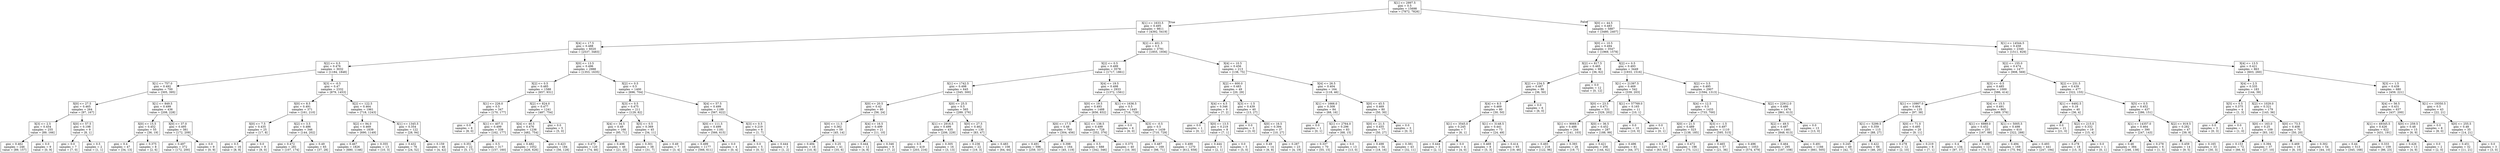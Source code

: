digraph Tree {
node [shape=box] ;
0 [label="X[1] <= 2997.5\ngini = 0.5\nsamples = 15698\nvalue = [7872, 7826]"] ;
1 [label="X[1] <= 1633.5\ngini = 0.495\nsamples = 9811\nvalue = [4392, 5419]"] ;
0 -> 1 [labeldistance=2.5, labelangle=45, headlabel="True"] ;
2 [label="X[4] <= 17.5\ngini = 0.488\nsamples = 6020\nvalue = [2537, 3483]"] ;
1 -> 2 ;
3 [label="X[2] <= 0.5\ngini = 0.476\nsamples = 3032\nvalue = [1184, 1848]"] ;
2 -> 3 ;
4 [label="X[1] <= 757.0\ngini = 0.492\nsamples = 700\nvalue = [305, 395]"] ;
3 -> 4 ;
5 [label="X[0] <= 27.5\ngini = 0.465\nsamples = 264\nvalue = [97, 167]"] ;
4 -> 5 ;
6 [label="X[3] <= 2.5\ngini = 0.454\nsamples = 255\nvalue = [89, 166]"] ;
5 -> 6 ;
7 [label="gini = 0.462\nsamples = 246\nvalue = [89, 157]"] ;
6 -> 7 ;
8 [label="gini = 0.0\nsamples = 9\nvalue = [0, 9]"] ;
6 -> 8 ;
9 [label="X[0] <= 57.5\ngini = 0.198\nsamples = 9\nvalue = [8, 1]"] ;
5 -> 9 ;
10 [label="gini = 0.0\nsamples = 7\nvalue = [7, 0]"] ;
9 -> 10 ;
11 [label="gini = 0.5\nsamples = 2\nvalue = [1, 1]"] ;
9 -> 11 ;
12 [label="X[1] <= 849.5\ngini = 0.499\nsamples = 436\nvalue = [208, 228]"] ;
4 -> 12 ;
13 [label="X[0] <= 15.5\ngini = 0.452\nsamples = 55\nvalue = [36, 19]"] ;
12 -> 13 ;
14 [label="gini = 0.4\nsamples = 47\nvalue = [34, 13]"] ;
13 -> 14 ;
15 [label="gini = 0.375\nsamples = 8\nvalue = [2, 6]"] ;
13 -> 15 ;
16 [label="X[0] <= 37.0\ngini = 0.495\nsamples = 381\nvalue = [172, 209]"] ;
12 -> 16 ;
17 [label="gini = 0.497\nsamples = 372\nvalue = [172, 200]"] ;
16 -> 17 ;
18 [label="gini = 0.0\nsamples = 9\nvalue = [0, 9]"] ;
16 -> 18 ;
19 [label="X[3] <= -0.5\ngini = 0.47\nsamples = 2332\nvalue = [879, 1453]"] ;
3 -> 19 ;
20 [label="X[0] <= 8.5\ngini = 0.491\nsamples = 371\nvalue = [161, 210]"] ;
19 -> 20 ;
21 [label="X[0] <= 7.5\ngini = 0.435\nsamples = 25\nvalue = [17, 8]"] ;
20 -> 21 ;
22 [label="gini = 0.5\nsamples = 16\nvalue = [8, 8]"] ;
21 -> 22 ;
23 [label="gini = 0.0\nsamples = 9\nvalue = [9, 0]"] ;
21 -> 23 ;
24 [label="X[2] <= 3.5\ngini = 0.486\nsamples = 346\nvalue = [144, 202]"] ;
20 -> 24 ;
25 [label="gini = 0.472\nsamples = 281\nvalue = [107, 174]"] ;
24 -> 25 ;
26 [label="gini = 0.49\nsamples = 65\nvalue = [37, 28]"] ;
24 -> 26 ;
27 [label="X[2] <= 122.5\ngini = 0.464\nsamples = 1961\nvalue = [718, 1243]"] ;
19 -> 27 ;
28 [label="X[2] <= 94.0\ngini = 0.469\nsamples = 1839\nvalue = [690, 1149]"] ;
27 -> 28 ;
29 [label="gini = 0.467\nsamples = 1826\nvalue = [680, 1146]"] ;
28 -> 29 ;
30 [label="gini = 0.355\nsamples = 13\nvalue = [10, 3]"] ;
28 -> 30 ;
31 [label="X[1] <= 1345.5\ngini = 0.354\nsamples = 122\nvalue = [28, 94]"] ;
27 -> 31 ;
32 [label="gini = 0.432\nsamples = 76\nvalue = [24, 52]"] ;
31 -> 32 ;
33 [label="gini = 0.159\nsamples = 46\nvalue = [4, 42]"] ;
31 -> 33 ;
34 [label="X[0] <= 13.5\ngini = 0.496\nsamples = 2988\nvalue = [1353, 1635]"] ;
2 -> 34 ;
35 [label="X[2] <= 0.5\ngini = 0.485\nsamples = 1588\nvalue = [657, 931]"] ;
34 -> 35 ;
36 [label="X[1] <= 226.0\ngini = 0.5\nsamples = 347\nvalue = [170, 177]"] ;
35 -> 36 ;
37 [label="gini = 0.0\nsamples = 8\nvalue = [8, 0]"] ;
36 -> 37 ;
38 [label="X[1] <= 407.5\ngini = 0.499\nsamples = 339\nvalue = [162, 177]"] ;
36 -> 38 ;
39 [label="gini = 0.351\nsamples = 22\nvalue = [5, 17]"] ;
38 -> 39 ;
40 [label="gini = 0.5\nsamples = 317\nvalue = [157, 160]"] ;
38 -> 40 ;
41 [label="X[2] <= 824.0\ngini = 0.477\nsamples = 1241\nvalue = [487, 754]"] ;
35 -> 41 ;
42 [label="X[4] <= 40.5\ngini = 0.476\nsamples = 1236\nvalue = [482, 754]"] ;
41 -> 42 ;
43 [label="gini = 0.482\nsamples = 1052\nvalue = [426, 626]"] ;
42 -> 43 ;
44 [label="gini = 0.423\nsamples = 184\nvalue = [56, 128]"] ;
42 -> 44 ;
45 [label="gini = 0.0\nsamples = 5\nvalue = [5, 0]"] ;
41 -> 45 ;
46 [label="X[2] <= 0.5\ngini = 0.5\nsamples = 1400\nvalue = [696, 704]"] ;
34 -> 46 ;
47 [label="X[3] <= 0.5\ngini = 0.475\nsamples = 211\nvalue = [129, 82]"] ;
46 -> 47 ;
48 [label="X[4] <= 34.5\ngini = 0.49\nsamples = 166\nvalue = [95, 71]"] ;
47 -> 48 ;
49 [label="gini = 0.473\nsamples = 120\nvalue = [74, 46]"] ;
48 -> 49 ;
50 [label="gini = 0.496\nsamples = 46\nvalue = [21, 25]"] ;
48 -> 50 ;
51 [label="X[5] <= 0.5\ngini = 0.369\nsamples = 45\nvalue = [34, 11]"] ;
47 -> 51 ;
52 [label="gini = 0.301\nsamples = 38\nvalue = [31, 7]"] ;
51 -> 52 ;
53 [label="gini = 0.49\nsamples = 7\nvalue = [3, 4]"] ;
51 -> 53 ;
54 [label="X[4] <= 57.5\ngini = 0.499\nsamples = 1189\nvalue = [567, 622]"] ;
46 -> 54 ;
55 [label="X[0] <= 111.5\ngini = 0.499\nsamples = 1181\nvalue = [566, 615]"] ;
54 -> 55 ;
56 [label="gini = 0.499\nsamples = 1177\nvalue = [566, 611]"] ;
55 -> 56 ;
57 [label="gini = 0.0\nsamples = 4\nvalue = [0, 4]"] ;
55 -> 57 ;
58 [label="X[3] <= 0.5\ngini = 0.219\nsamples = 8\nvalue = [1, 7]"] ;
54 -> 58 ;
59 [label="gini = 0.0\nsamples = 5\nvalue = [0, 5]"] ;
58 -> 59 ;
60 [label="gini = 0.444\nsamples = 3\nvalue = [1, 2]"] ;
58 -> 60 ;
61 [label="X[2] <= 401.5\ngini = 0.5\nsamples = 3791\nvalue = [1855, 1936]"] ;
1 -> 61 ;
62 [label="X[2] <= 0.5\ngini = 0.499\nsamples = 3578\nvalue = [1717, 1861]"] ;
61 -> 62 ;
63 [label="X[1] <= 1742.5\ngini = 0.498\nsamples = 645\nvalue = [345, 300]"] ;
62 -> 63 ;
64 [label="X[0] <= 20.5\ngini = 0.42\nsamples = 80\nvalue = [56, 24]"] ;
63 -> 64 ;
65 [label="X[0] <= 11.5\ngini = 0.362\nsamples = 59\nvalue = [45, 14]"] ;
64 -> 65 ;
66 [label="gini = 0.494\nsamples = 18\nvalue = [10, 8]"] ;
65 -> 66 ;
67 [label="gini = 0.25\nsamples = 41\nvalue = [35, 6]"] ;
65 -> 67 ;
68 [label="X[4] <= 16.5\ngini = 0.499\nsamples = 21\nvalue = [11, 10]"] ;
64 -> 68 ;
69 [label="gini = 0.444\nsamples = 12\nvalue = [4, 8]"] ;
68 -> 69 ;
70 [label="gini = 0.346\nsamples = 9\nvalue = [7, 2]"] ;
68 -> 70 ;
71 [label="X[0] <= 25.5\ngini = 0.5\nsamples = 565\nvalue = [289, 276]"] ;
63 -> 71 ;
72 [label="X[1] <= 2916.5\ngini = 0.499\nsamples = 435\nvalue = [206, 229]"] ;
71 -> 72 ;
73 [label="gini = 0.5\nsamples = 419\nvalue = [203, 216]"] ;
72 -> 73 ;
74 [label="gini = 0.305\nsamples = 16\nvalue = [3, 13]"] ;
72 -> 74 ;
75 [label="X[0] <= 27.5\ngini = 0.462\nsamples = 130\nvalue = [83, 47]"] ;
71 -> 75 ;
76 [label="gini = 0.236\nsamples = 22\nvalue = [19, 3]"] ;
75 -> 76 ;
77 [label="gini = 0.483\nsamples = 108\nvalue = [64, 44]"] ;
75 -> 77 ;
78 [label="X[4] <= 19.5\ngini = 0.498\nsamples = 2933\nvalue = [1372, 1561]"] ;
62 -> 78 ;
79 [label="X[0] <= 19.5\ngini = 0.493\nsamples = 1488\nvalue = [656, 832]"] ;
78 -> 79 ;
80 [label="X[0] <= 17.5\ngini = 0.48\nsamples = 760\nvalue = [304, 456]"] ;
79 -> 80 ;
81 [label="gini = 0.491\nsamples = 596\nvalue = [259, 337]"] ;
80 -> 81 ;
82 [label="gini = 0.398\nsamples = 164\nvalue = [45, 119]"] ;
80 -> 82 ;
83 [label="X[2] <= 138.5\ngini = 0.499\nsamples = 728\nvalue = [352, 376]"] ;
79 -> 83 ;
84 [label="gini = 0.5\nsamples = 688\nvalue = [342, 346]"] ;
83 -> 84 ;
85 [label="gini = 0.375\nsamples = 40\nvalue = [10, 30]"] ;
83 -> 85 ;
86 [label="X[1] <= 1636.5\ngini = 0.5\nsamples = 1445\nvalue = [716, 729]"] ;
78 -> 86 ;
87 [label="gini = 0.0\nsamples = 6\nvalue = [6, 0]"] ;
86 -> 87 ;
88 [label="X[3] <= -0.5\ngini = 0.5\nsamples = 1439\nvalue = [710, 729]"] ;
86 -> 88 ;
89 [label="gini = 0.487\nsamples = 169\nvalue = [98, 71]"] ;
88 -> 89 ;
90 [label="gini = 0.499\nsamples = 1270\nvalue = [612, 658]"] ;
88 -> 90 ;
91 [label="X[4] <= 10.5\ngini = 0.456\nsamples = 213\nvalue = [138, 75]"] ;
61 -> 91 ;
92 [label="X[2] <= 600.0\ngini = 0.483\nsamples = 49\nvalue = [20, 29]"] ;
91 -> 92 ;
93 [label="X[4] <= 4.5\ngini = 0.346\nsamples = 9\nvalue = [7, 2]"] ;
92 -> 93 ;
94 [label="gini = 0.0\nsamples = 1\nvalue = [0, 1]"] ;
93 -> 94 ;
95 [label="X[0] <= 13.5\ngini = 0.219\nsamples = 8\nvalue = [7, 1]"] ;
93 -> 95 ;
96 [label="gini = 0.444\nsamples = 3\nvalue = [2, 1]"] ;
95 -> 96 ;
97 [label="gini = 0.0\nsamples = 5\nvalue = [5, 0]"] ;
95 -> 97 ;
98 [label="X[3] <= -1.5\ngini = 0.439\nsamples = 40\nvalue = [13, 27]"] ;
92 -> 98 ;
99 [label="gini = 0.0\nsamples = 3\nvalue = [3, 0]"] ;
98 -> 99 ;
100 [label="X[0] <= 16.5\ngini = 0.394\nsamples = 37\nvalue = [10, 27]"] ;
98 -> 100 ;
101 [label="gini = 0.49\nsamples = 14\nvalue = [6, 8]"] ;
100 -> 101 ;
102 [label="gini = 0.287\nsamples = 23\nvalue = [4, 19]"] ;
100 -> 102 ;
103 [label="X[4] <= 26.5\ngini = 0.404\nsamples = 164\nvalue = [118, 46]"] ;
91 -> 103 ;
104 [label="X[1] <= 1666.0\ngini = 0.308\nsamples = 84\nvalue = [68, 16]"] ;
103 -> 104 ;
105 [label="gini = 0.0\nsamples = 1\nvalue = [0, 1]"] ;
104 -> 105 ;
106 [label="X[1] <= 2764.0\ngini = 0.296\nsamples = 83\nvalue = [68, 15]"] ;
104 -> 106 ;
107 [label="gini = 0.337\nsamples = 70\nvalue = [55, 15]"] ;
106 -> 107 ;
108 [label="gini = 0.0\nsamples = 13\nvalue = [13, 0]"] ;
106 -> 108 ;
109 [label="X[0] <= 45.5\ngini = 0.469\nsamples = 80\nvalue = [50, 30]"] ;
103 -> 109 ;
110 [label="X[0] <= 21.5\ngini = 0.455\nsamples = 77\nvalue = [50, 27]"] ;
109 -> 110 ;
111 [label="gini = 0.498\nsamples = 34\nvalue = [18, 16]"] ;
110 -> 111 ;
112 [label="gini = 0.381\nsamples = 43\nvalue = [32, 11]"] ;
110 -> 112 ;
113 [label="gini = 0.0\nsamples = 3\nvalue = [0, 3]"] ;
109 -> 113 ;
114 [label="X[0] <= 44.5\ngini = 0.483\nsamples = 5887\nvalue = [3480, 2407]"] ;
0 -> 114 [labeldistance=2.5, labelangle=-45, headlabel="False"] ;
115 [label="X[0] <= 10.5\ngini = 0.494\nsamples = 3547\nvalue = [1969, 1578]"] ;
114 -> 115 ;
116 [label="X[2] <= 817.5\ngini = 0.465\nsamples = 98\nvalue = [36, 62]"] ;
115 -> 116 ;
117 [label="X[2] <= 234.5\ngini = 0.487\nsamples = 86\nvalue = [36, 50]"] ;
116 -> 117 ;
118 [label="X[4] <= 8.5\ngini = 0.469\nsamples = 80\nvalue = [30, 50]"] ;
117 -> 118 ;
119 [label="X[1] <= 3545.0\ngini = 0.245\nsamples = 7\nvalue = [6, 1]"] ;
118 -> 119 ;
120 [label="gini = 0.444\nsamples = 3\nvalue = [2, 1]"] ;
119 -> 120 ;
121 [label="gini = 0.0\nsamples = 4\nvalue = [4, 0]"] ;
119 -> 121 ;
122 [label="X[1] <= 3148.5\ngini = 0.441\nsamples = 73\nvalue = [24, 49]"] ;
118 -> 122 ;
123 [label="gini = 0.469\nsamples = 8\nvalue = [5, 3]"] ;
122 -> 123 ;
124 [label="gini = 0.414\nsamples = 65\nvalue = [19, 46]"] ;
122 -> 124 ;
125 [label="gini = 0.0\nsamples = 6\nvalue = [6, 0]"] ;
117 -> 125 ;
126 [label="gini = 0.0\nsamples = 12\nvalue = [0, 12]"] ;
116 -> 126 ;
127 [label="X[2] <= 0.5\ngini = 0.493\nsamples = 3449\nvalue = [1933, 1516]"] ;
115 -> 127 ;
128 [label="X[1] <= 21397.5\ngini = 0.469\nsamples = 542\nvalue = [339, 203]"] ;
127 -> 128 ;
129 [label="X[0] <= 23.5\ngini = 0.471\nsamples = 531\nvalue = [329, 202]"] ;
128 -> 129 ;
130 [label="X[1] <= 9069.5\ngini = 0.488\nsamples = 244\nvalue = [141, 103]"] ;
129 -> 130 ;
131 [label="gini = 0.493\nsamples = 218\nvalue = [122, 96]"] ;
130 -> 131 ;
132 [label="gini = 0.393\nsamples = 26\nvalue = [19, 7]"] ;
130 -> 132 ;
133 [label="X[0] <= 36.5\ngini = 0.452\nsamples = 287\nvalue = [188, 99]"] ;
129 -> 133 ;
134 [label="gini = 0.421\nsamples = 206\nvalue = [144, 62]"] ;
133 -> 134 ;
135 [label="gini = 0.496\nsamples = 81\nvalue = [44, 37]"] ;
133 -> 135 ;
136 [label="X[1] <= 57769.0\ngini = 0.165\nsamples = 11\nvalue = [10, 1]"] ;
128 -> 136 ;
137 [label="gini = 0.0\nsamples = 10\nvalue = [10, 0]"] ;
136 -> 137 ;
138 [label="gini = 0.0\nsamples = 1\nvalue = [0, 1]"] ;
136 -> 138 ;
139 [label="X[2] <= 3.5\ngini = 0.495\nsamples = 2907\nvalue = [1594, 1313]"] ;
127 -> 139 ;
140 [label="X[4] <= 12.5\ngini = 0.5\nsamples = 1433\nvalue = [733, 700]"] ;
139 -> 140 ;
141 [label="X[0] <= 21.5\ngini = 0.489\nsamples = 323\nvalue = [138, 185]"] ;
140 -> 141 ;
142 [label="gini = 0.5\nsamples = 127\nvalue = [63, 64]"] ;
141 -> 142 ;
143 [label="gini = 0.472\nsamples = 196\nvalue = [75, 121]"] ;
141 -> 143 ;
144 [label="X[3] <= -1.5\ngini = 0.497\nsamples = 1110\nvalue = [595, 515]"] ;
140 -> 144 ;
145 [label="gini = 0.465\nsamples = 57\nvalue = [21, 36]"] ;
144 -> 145 ;
146 [label="gini = 0.496\nsamples = 1053\nvalue = [574, 479]"] ;
144 -> 146 ;
147 [label="X[2] <= 22912.0\ngini = 0.486\nsamples = 1474\nvalue = [861, 613]"] ;
139 -> 147 ;
148 [label="X[2] <= 49.5\ngini = 0.487\nsamples = 1461\nvalue = [848, 613]"] ;
147 -> 148 ;
149 [label="gini = 0.464\nsamples = 295\nvalue = [187, 108]"] ;
148 -> 149 ;
150 [label="gini = 0.491\nsamples = 1166\nvalue = [661, 505]"] ;
148 -> 150 ;
151 [label="gini = 0.0\nsamples = 13\nvalue = [13, 0]"] ;
147 -> 151 ;
152 [label="X[1] <= 14544.5\ngini = 0.458\nsamples = 2340\nvalue = [1511, 829]"] ;
114 -> 152 ;
153 [label="X[2] <= 155.0\ngini = 0.474\nsamples = 1477\nvalue = [908, 569]"] ;
152 -> 153 ;
154 [label="X[3] <= -0.5\ngini = 0.485\nsamples = 1000\nvalue = [586, 414]"] ;
153 -> 154 ;
155 [label="X[1] <= 10907.0\ngini = 0.404\nsamples = 135\nvalue = [97, 38]"] ;
154 -> 155 ;
156 [label="X[1] <= 5299.5\ngini = 0.359\nsamples = 115\nvalue = [88, 27]"] ;
155 -> 156 ;
157 [label="gini = 0.245\nsamples = 49\nvalue = [42, 7]"] ;
156 -> 157 ;
158 [label="gini = 0.422\nsamples = 66\nvalue = [46, 20]"] ;
156 -> 158 ;
159 [label="X[0] <= 71.0\ngini = 0.495\nsamples = 20\nvalue = [9, 11]"] ;
155 -> 159 ;
160 [label="gini = 0.278\nsamples = 12\nvalue = [2, 10]"] ;
159 -> 160 ;
161 [label="gini = 0.219\nsamples = 8\nvalue = [7, 1]"] ;
159 -> 161 ;
162 [label="X[4] <= 15.5\ngini = 0.491\nsamples = 865\nvalue = [489, 376]"] ;
154 -> 162 ;
163 [label="X[1] <= 6989.0\ngini = 0.452\nsamples = 255\nvalue = [167, 88]"] ;
162 -> 163 ;
164 [label="gini = 0.4\nsamples = 134\nvalue = [97, 37]"] ;
163 -> 164 ;
165 [label="gini = 0.488\nsamples = 121\nvalue = [70, 51]"] ;
163 -> 165 ;
166 [label="X[1] <= 5005.5\ngini = 0.498\nsamples = 610\nvalue = [322, 288]"] ;
162 -> 166 ;
167 [label="gini = 0.494\nsamples = 169\nvalue = [75, 94]"] ;
166 -> 167 ;
168 [label="gini = 0.493\nsamples = 441\nvalue = [247, 194]"] ;
166 -> 168 ;
169 [label="X[2] <= 231.5\ngini = 0.439\nsamples = 477\nvalue = [322, 155]"] ;
153 -> 169 ;
170 [label="X[1] <= 6492.5\ngini = 0.18\nsamples = 40\nvalue = [36, 4]"] ;
169 -> 170 ;
171 [label="gini = 0.0\nsamples = 21\nvalue = [21, 0]"] ;
170 -> 171 ;
172 [label="X[2] <= 215.0\ngini = 0.332\nsamples = 19\nvalue = [15, 4]"] ;
170 -> 172 ;
173 [label="gini = 0.278\nsamples = 18\nvalue = [15, 3]"] ;
172 -> 173 ;
174 [label="gini = 0.0\nsamples = 1\nvalue = [0, 1]"] ;
172 -> 174 ;
175 [label="X[5] <= 0.5\ngini = 0.452\nsamples = 437\nvalue = [286, 151]"] ;
169 -> 175 ;
176 [label="X[1] <= 14357.0\ngini = 0.464\nsamples = 390\nvalue = [247, 143]"] ;
175 -> 176 ;
177 [label="gini = 0.46\nsamples = 384\nvalue = [246, 138]"] ;
176 -> 177 ;
178 [label="gini = 0.278\nsamples = 6\nvalue = [1, 5]"] ;
176 -> 178 ;
179 [label="X[2] <= 919.5\ngini = 0.282\nsamples = 47\nvalue = [39, 8]"] ;
175 -> 179 ;
180 [label="gini = 0.459\nsamples = 14\nvalue = [9, 5]"] ;
179 -> 180 ;
181 [label="gini = 0.165\nsamples = 33\nvalue = [30, 3]"] ;
179 -> 181 ;
182 [label="X[4] <= 13.5\ngini = 0.421\nsamples = 863\nvalue = [603, 260]"] ;
152 -> 182 ;
183 [label="X[4] <= 2.5\ngini = 0.335\nsamples = 183\nvalue = [144, 39]"] ;
182 -> 183 ;
184 [label="X[5] <= 0.5\ngini = 0.375\nsamples = 4\nvalue = [1, 3]"] ;
183 -> 184 ;
185 [label="gini = 0.0\nsamples = 3\nvalue = [0, 3]"] ;
184 -> 185 ;
186 [label="gini = 0.0\nsamples = 1\nvalue = [1, 0]"] ;
184 -> 186 ;
187 [label="X[2] <= 1029.0\ngini = 0.321\nsamples = 179\nvalue = [143, 36]"] ;
183 -> 187 ;
188 [label="X[0] <= 163.0\ngini = 0.25\nsamples = 109\nvalue = [93, 16]"] ;
187 -> 188 ;
189 [label="gini = 0.153\nsamples = 72\nvalue = [66, 6]"] ;
188 -> 189 ;
190 [label="gini = 0.394\nsamples = 37\nvalue = [27, 10]"] ;
188 -> 190 ;
191 [label="X[0] <= 73.5\ngini = 0.408\nsamples = 70\nvalue = [50, 20]"] ;
187 -> 191 ;
192 [label="gini = 0.469\nsamples = 16\nvalue = [6, 10]"] ;
191 -> 192 ;
193 [label="gini = 0.302\nsamples = 54\nvalue = [44, 10]"] ;
191 -> 193 ;
194 [label="X[3] <= 1.5\ngini = 0.439\nsamples = 680\nvalue = [459, 221]"] ;
182 -> 194 ;
195 [label="X[4] <= 56.5\ngini = 0.431\nsamples = 637\nvalue = [437, 200]"] ;
194 -> 195 ;
196 [label="X[1] <= 49345.5\ngini = 0.426\nsamples = 622\nvalue = [431, 191]"] ;
195 -> 196 ;
197 [label="gini = 0.44\nsamples = 513\nvalue = [345, 168]"] ;
196 -> 197 ;
198 [label="gini = 0.333\nsamples = 109\nvalue = [86, 23]"] ;
196 -> 198 ;
199 [label="X[0] <= 259.5\ngini = 0.48\nsamples = 15\nvalue = [6, 9]"] ;
195 -> 199 ;
200 [label="gini = 0.426\nsamples = 13\nvalue = [4, 9]"] ;
199 -> 200 ;
201 [label="gini = 0.0\nsamples = 2\nvalue = [2, 0]"] ;
199 -> 201 ;
202 [label="X[1] <= 19350.5\ngini = 0.5\nsamples = 43\nvalue = [22, 21]"] ;
194 -> 202 ;
203 [label="gini = 0.0\nsamples = 8\nvalue = [8, 0]"] ;
202 -> 203 ;
204 [label="X[0] <= 255.5\ngini = 0.48\nsamples = 35\nvalue = [14, 21]"] ;
202 -> 204 ;
205 [label="gini = 0.451\nsamples = 32\nvalue = [11, 21]"] ;
204 -> 205 ;
206 [label="gini = 0.0\nsamples = 3\nvalue = [3, 0]"] ;
204 -> 206 ;
}